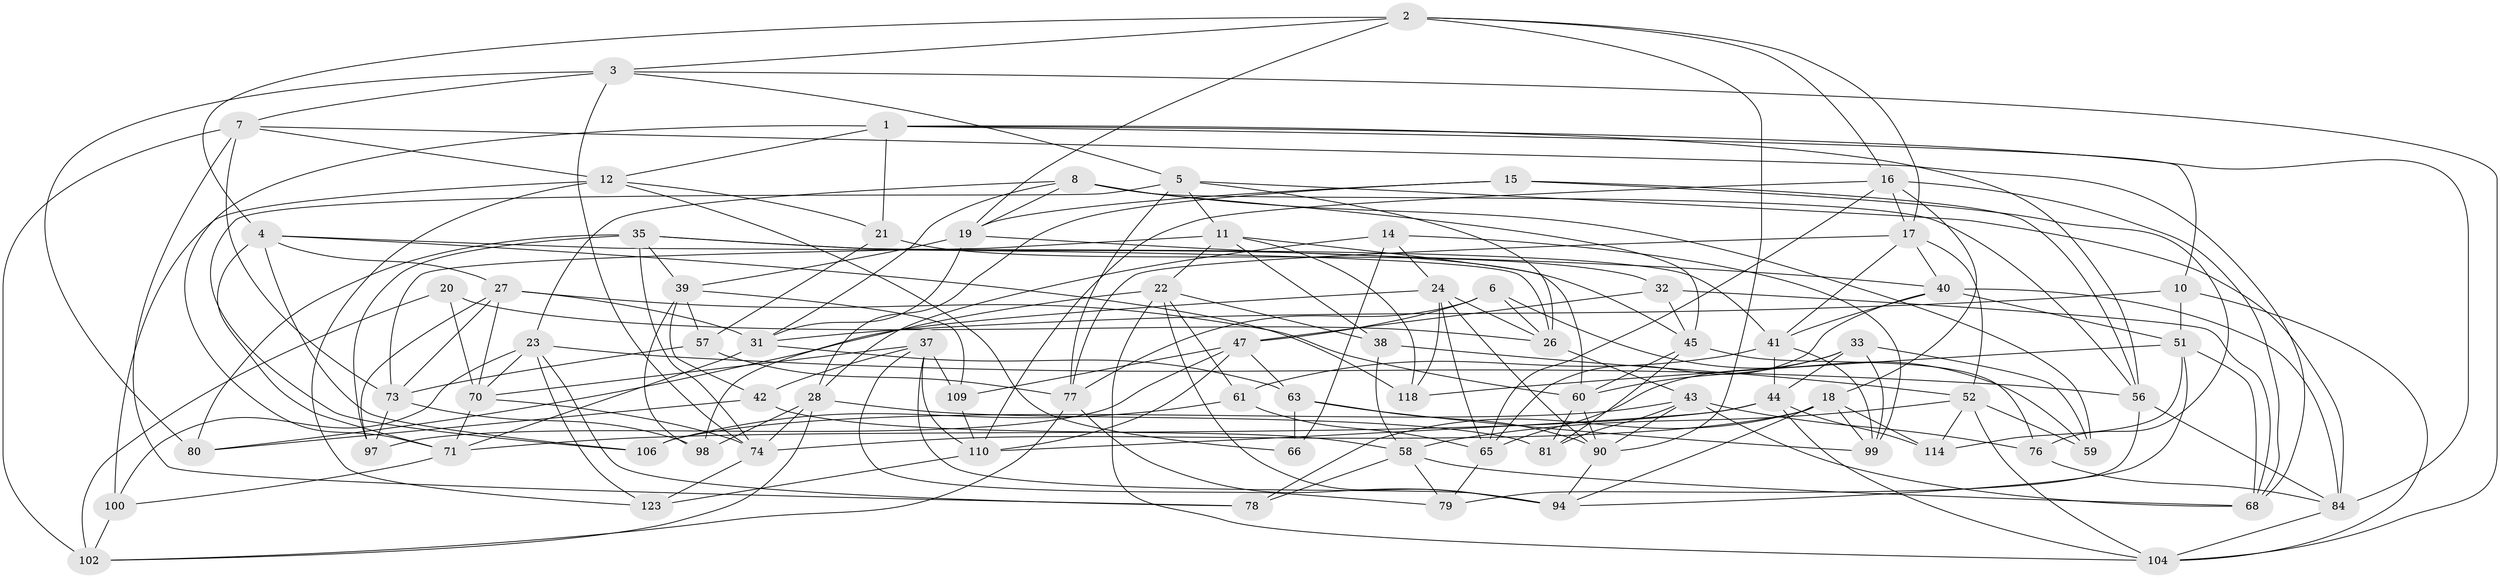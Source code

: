 // original degree distribution, {4: 1.0}
// Generated by graph-tools (version 1.1) at 2025/42/03/06/25 10:42:23]
// undirected, 76 vertices, 199 edges
graph export_dot {
graph [start="1"]
  node [color=gray90,style=filled];
  1 [super="+54"];
  2 [super="+117"];
  3 [super="+91"];
  4 [super="+46"];
  5 [super="+55"];
  6;
  7 [super="+9"];
  8 [super="+13"];
  10;
  11 [super="+69"];
  12 [super="+30"];
  14;
  15;
  16 [super="+53"];
  17 [super="+101"];
  18 [super="+25"];
  19 [super="+120"];
  20;
  21;
  22 [super="+50"];
  23 [super="+64"];
  24 [super="+34"];
  26 [super="+36"];
  27 [super="+85"];
  28 [super="+29"];
  31 [super="+103"];
  32;
  33 [super="+108"];
  35 [super="+82"];
  37 [super="+75"];
  38;
  39 [super="+86"];
  40 [super="+48"];
  41 [super="+67"];
  42;
  43 [super="+93"];
  44 [super="+49"];
  45 [super="+96"];
  47 [super="+89"];
  51 [super="+72"];
  52 [super="+122"];
  56 [super="+83"];
  57;
  58 [super="+62"];
  59;
  60 [super="+126"];
  61;
  63 [super="+107"];
  65 [super="+88"];
  66;
  68 [super="+119"];
  70 [super="+87"];
  71 [super="+124"];
  73 [super="+112"];
  74 [super="+116"];
  76;
  77 [super="+121"];
  78;
  79;
  80;
  81;
  84 [super="+95"];
  90 [super="+92"];
  94 [super="+105"];
  97;
  98;
  99 [super="+115"];
  100;
  102 [super="+111"];
  104 [super="+113"];
  106;
  109;
  110 [super="+125"];
  114;
  118;
  123;
  1 -- 21;
  1 -- 71;
  1 -- 84;
  1 -- 56;
  1 -- 10;
  1 -- 12;
  2 -- 17;
  2 -- 19;
  2 -- 4;
  2 -- 16;
  2 -- 3;
  2 -- 90;
  3 -- 104;
  3 -- 80;
  3 -- 74;
  3 -- 7;
  3 -- 5;
  4 -- 106;
  4 -- 27;
  4 -- 71;
  4 -- 26;
  4 -- 118;
  5 -- 26;
  5 -- 106;
  5 -- 77;
  5 -- 11;
  5 -- 84;
  6 -- 26;
  6 -- 59;
  6 -- 77;
  6 -- 47;
  7 -- 73;
  7 -- 102;
  7 -- 68;
  7 -- 12;
  7 -- 78;
  8 -- 59;
  8 -- 45;
  8 -- 56;
  8 -- 19;
  8 -- 31;
  8 -- 23;
  10 -- 31;
  10 -- 104;
  10 -- 51;
  11 -- 73;
  11 -- 22;
  11 -- 118;
  11 -- 60;
  11 -- 38;
  12 -- 123;
  12 -- 100;
  12 -- 66;
  12 -- 21;
  14 -- 28;
  14 -- 66;
  14 -- 24;
  14 -- 99;
  15 -- 28;
  15 -- 56;
  15 -- 76;
  15 -- 19;
  16 -- 65;
  16 -- 17;
  16 -- 18;
  16 -- 110;
  16 -- 68;
  17 -- 40;
  17 -- 77;
  17 -- 52;
  17 -- 41;
  18 -- 78;
  18 -- 114;
  18 -- 99;
  18 -- 94;
  18 -- 74;
  19 -- 40;
  19 -- 31;
  19 -- 39;
  20 -- 102 [weight=2];
  20 -- 26;
  20 -- 70;
  21 -- 32;
  21 -- 57;
  22 -- 94;
  22 -- 98;
  22 -- 38;
  22 -- 61;
  22 -- 104;
  23 -- 78;
  23 -- 123;
  23 -- 100;
  23 -- 70;
  23 -- 56;
  24 -- 90;
  24 -- 65;
  24 -- 80;
  24 -- 118;
  24 -- 26;
  26 -- 43;
  27 -- 31;
  27 -- 60;
  27 -- 73;
  27 -- 70;
  27 -- 97;
  28 -- 98;
  28 -- 81;
  28 -- 74;
  28 -- 102;
  31 -- 71;
  31 -- 63;
  32 -- 47;
  32 -- 45;
  32 -- 68;
  33 -- 99 [weight=2];
  33 -- 65;
  33 -- 60;
  33 -- 59;
  33 -- 44;
  35 -- 97;
  35 -- 80;
  35 -- 45;
  35 -- 41;
  35 -- 39;
  35 -- 74;
  37 -- 70;
  37 -- 109;
  37 -- 94;
  37 -- 42;
  37 -- 79;
  37 -- 110;
  38 -- 52;
  38 -- 58;
  39 -- 42;
  39 -- 57;
  39 -- 98;
  39 -- 109;
  40 -- 51;
  40 -- 41;
  40 -- 84;
  40 -- 65;
  41 -- 99;
  41 -- 44;
  41 -- 61;
  42 -- 80;
  42 -- 58;
  43 -- 106;
  43 -- 90;
  43 -- 81;
  43 -- 76;
  43 -- 68;
  44 -- 71;
  44 -- 114;
  44 -- 110;
  44 -- 104;
  45 -- 76;
  45 -- 60;
  45 -- 81;
  47 -- 63;
  47 -- 97;
  47 -- 109;
  47 -- 110;
  51 -- 68;
  51 -- 118;
  51 -- 114;
  51 -- 94;
  52 -- 114;
  52 -- 104;
  52 -- 59;
  52 -- 58;
  56 -- 79;
  56 -- 84;
  57 -- 77;
  57 -- 73;
  58 -- 79;
  58 -- 78;
  58 -- 68;
  60 -- 81;
  60 -- 90;
  61 -- 106;
  61 -- 65;
  63 -- 66 [weight=2];
  63 -- 99;
  63 -- 90;
  65 -- 79;
  70 -- 71;
  70 -- 74;
  71 -- 100;
  73 -- 97;
  73 -- 98;
  74 -- 123;
  76 -- 84;
  77 -- 94;
  77 -- 102;
  84 -- 104;
  90 -- 94;
  100 -- 102;
  109 -- 110;
  110 -- 123;
}
